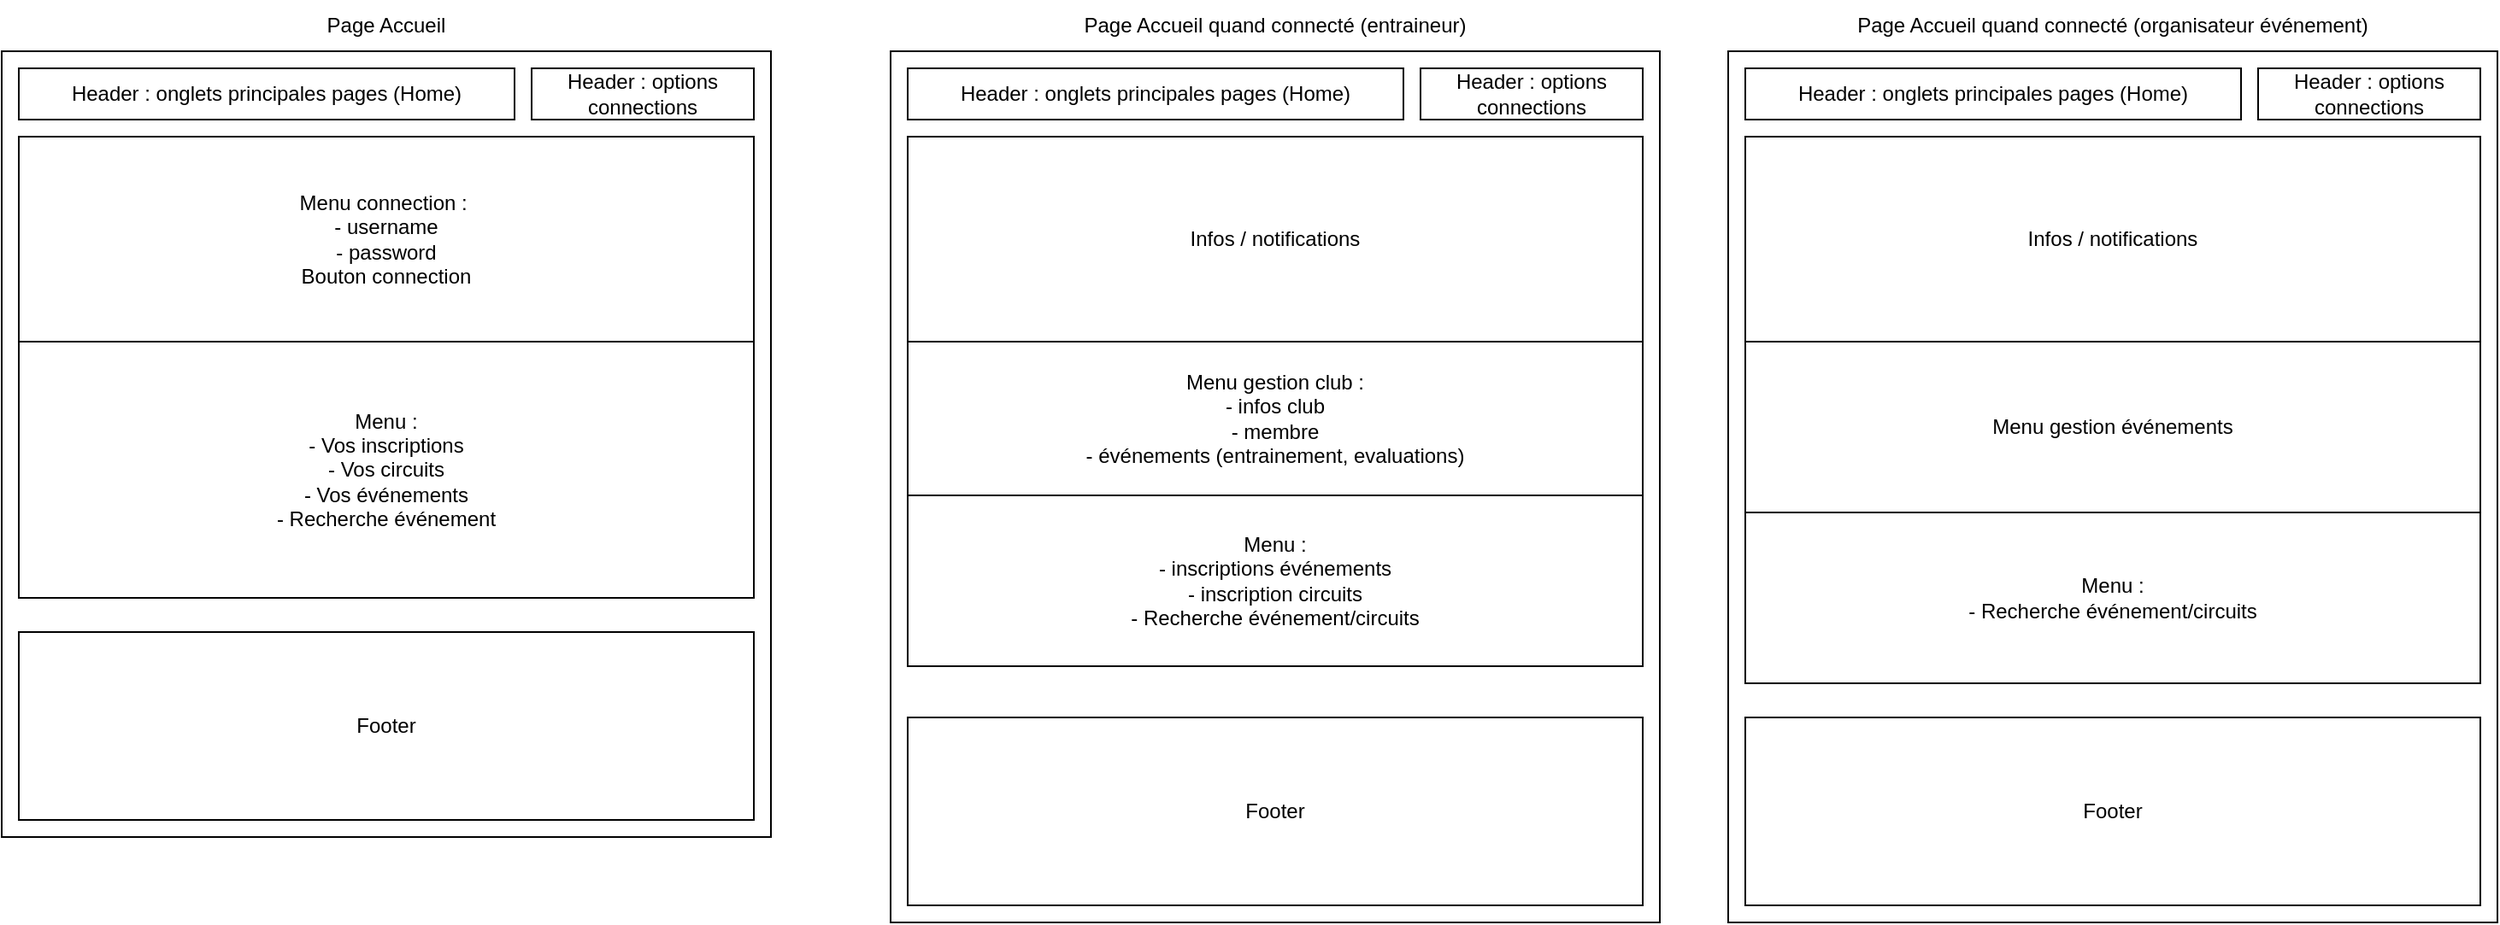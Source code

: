 <mxfile>
    <diagram id="W22M9xHzZWHyqsX-rFtM" name="Page-1">
        <mxGraphModel dx="666" dy="528" grid="1" gridSize="10" guides="1" tooltips="1" connect="1" arrows="1" fold="1" page="1" pageScale="1" pageWidth="1100" pageHeight="850" background="none" math="0" shadow="0">
            <root>
                <mxCell id="0"/>
                <mxCell id="1" parent="0"/>
                <mxCell id="2" value="" style="rounded=0;whiteSpace=wrap;html=1;" parent="1" vertex="1">
                    <mxGeometry x="20" y="40" width="450" height="460" as="geometry"/>
                </mxCell>
                <mxCell id="3" value="Header : onglets principales pages (Home)" style="rounded=0;whiteSpace=wrap;html=1;" parent="1" vertex="1">
                    <mxGeometry x="30" y="50" width="290" height="30" as="geometry"/>
                </mxCell>
                <mxCell id="4" value="Header : options connections" style="rounded=0;whiteSpace=wrap;html=1;" parent="1" vertex="1">
                    <mxGeometry x="330" y="50" width="130" height="30" as="geometry"/>
                </mxCell>
                <mxCell id="5" value="Page Accueil" style="text;html=1;strokeColor=none;fillColor=none;align=center;verticalAlign=middle;whiteSpace=wrap;rounded=0;" parent="1" vertex="1">
                    <mxGeometry x="20" y="10" width="450" height="30" as="geometry"/>
                </mxCell>
                <mxCell id="6" value="Footer" style="rounded=0;whiteSpace=wrap;html=1;" parent="1" vertex="1">
                    <mxGeometry x="30" y="380" width="430" height="110" as="geometry"/>
                </mxCell>
                <mxCell id="8" value="Menu connection :&amp;nbsp;&lt;br&gt;- username&lt;br&gt;- password&lt;br&gt;Bouton connection" style="rounded=0;whiteSpace=wrap;html=1;" parent="1" vertex="1">
                    <mxGeometry x="30" y="90" width="430" height="120" as="geometry"/>
                </mxCell>
                <mxCell id="9" value="Menu :&lt;br&gt;- Vos inscriptions&lt;br&gt;- Vos circuits&lt;br&gt;- Vos événements&lt;br&gt;- Recherche événement" style="rounded=0;whiteSpace=wrap;html=1;" parent="1" vertex="1">
                    <mxGeometry x="30" y="210" width="430" height="150" as="geometry"/>
                </mxCell>
                <mxCell id="11" value="" style="rounded=0;whiteSpace=wrap;html=1;" parent="1" vertex="1">
                    <mxGeometry x="540" y="40" width="450" height="510" as="geometry"/>
                </mxCell>
                <mxCell id="12" value="Header : onglets principales pages (Home)" style="rounded=0;whiteSpace=wrap;html=1;" parent="1" vertex="1">
                    <mxGeometry x="550" y="50" width="290" height="30" as="geometry"/>
                </mxCell>
                <mxCell id="13" value="Header : options connections" style="rounded=0;whiteSpace=wrap;html=1;" parent="1" vertex="1">
                    <mxGeometry x="850" y="50" width="130" height="30" as="geometry"/>
                </mxCell>
                <mxCell id="14" value="Page Accueil quand connecté (entraineur)" style="text;html=1;strokeColor=none;fillColor=none;align=center;verticalAlign=middle;whiteSpace=wrap;rounded=0;" parent="1" vertex="1">
                    <mxGeometry x="540" y="10" width="450" height="30" as="geometry"/>
                </mxCell>
                <mxCell id="15" value="Footer" style="rounded=0;whiteSpace=wrap;html=1;" parent="1" vertex="1">
                    <mxGeometry x="550" y="430" width="430" height="110" as="geometry"/>
                </mxCell>
                <mxCell id="16" value="Infos / notifications" style="rounded=0;whiteSpace=wrap;html=1;" parent="1" vertex="1">
                    <mxGeometry x="550" y="90" width="430" height="120" as="geometry"/>
                </mxCell>
                <mxCell id="17" value="Menu gestion club :&lt;br&gt;- infos club&lt;br&gt;- membre&lt;br&gt;- événements (entrainement, evaluations)&lt;br&gt;" style="rounded=0;whiteSpace=wrap;html=1;" parent="1" vertex="1">
                    <mxGeometry x="550" y="210" width="430" height="90" as="geometry"/>
                </mxCell>
                <mxCell id="18" value="Menu :&lt;br&gt;- inscriptions événements&lt;br&gt;- inscription circuits&lt;br&gt;- Recherche événement/circuits" style="rounded=0;whiteSpace=wrap;html=1;" parent="1" vertex="1">
                    <mxGeometry x="550" y="300" width="430" height="100" as="geometry"/>
                </mxCell>
                <mxCell id="19" value="" style="rounded=0;whiteSpace=wrap;html=1;" parent="1" vertex="1">
                    <mxGeometry x="1030" y="40" width="450" height="510" as="geometry"/>
                </mxCell>
                <mxCell id="20" value="Header : onglets principales pages (Home)" style="rounded=0;whiteSpace=wrap;html=1;" parent="1" vertex="1">
                    <mxGeometry x="1040" y="50" width="290" height="30" as="geometry"/>
                </mxCell>
                <mxCell id="21" value="Header : options connections" style="rounded=0;whiteSpace=wrap;html=1;" parent="1" vertex="1">
                    <mxGeometry x="1340" y="50" width="130" height="30" as="geometry"/>
                </mxCell>
                <mxCell id="22" value="Page Accueil quand connecté (organisateur événement)" style="text;html=1;strokeColor=none;fillColor=none;align=center;verticalAlign=middle;whiteSpace=wrap;rounded=0;" parent="1" vertex="1">
                    <mxGeometry x="1030" y="10" width="450" height="30" as="geometry"/>
                </mxCell>
                <mxCell id="23" value="Footer" style="rounded=0;whiteSpace=wrap;html=1;" parent="1" vertex="1">
                    <mxGeometry x="1040" y="430" width="430" height="110" as="geometry"/>
                </mxCell>
                <mxCell id="24" value="Infos / notifications" style="rounded=0;whiteSpace=wrap;html=1;" parent="1" vertex="1">
                    <mxGeometry x="1040" y="90" width="430" height="120" as="geometry"/>
                </mxCell>
                <mxCell id="26" value="Menu gestion événements" style="rounded=0;whiteSpace=wrap;html=1;" parent="1" vertex="1">
                    <mxGeometry x="1040" y="210" width="430" height="100" as="geometry"/>
                </mxCell>
                <mxCell id="27" value="Menu :&lt;br&gt;- Recherche événement/circuits" style="rounded=0;whiteSpace=wrap;html=1;" parent="1" vertex="1">
                    <mxGeometry x="1040" y="310" width="430" height="100" as="geometry"/>
                </mxCell>
            </root>
        </mxGraphModel>
    </diagram>
</mxfile>